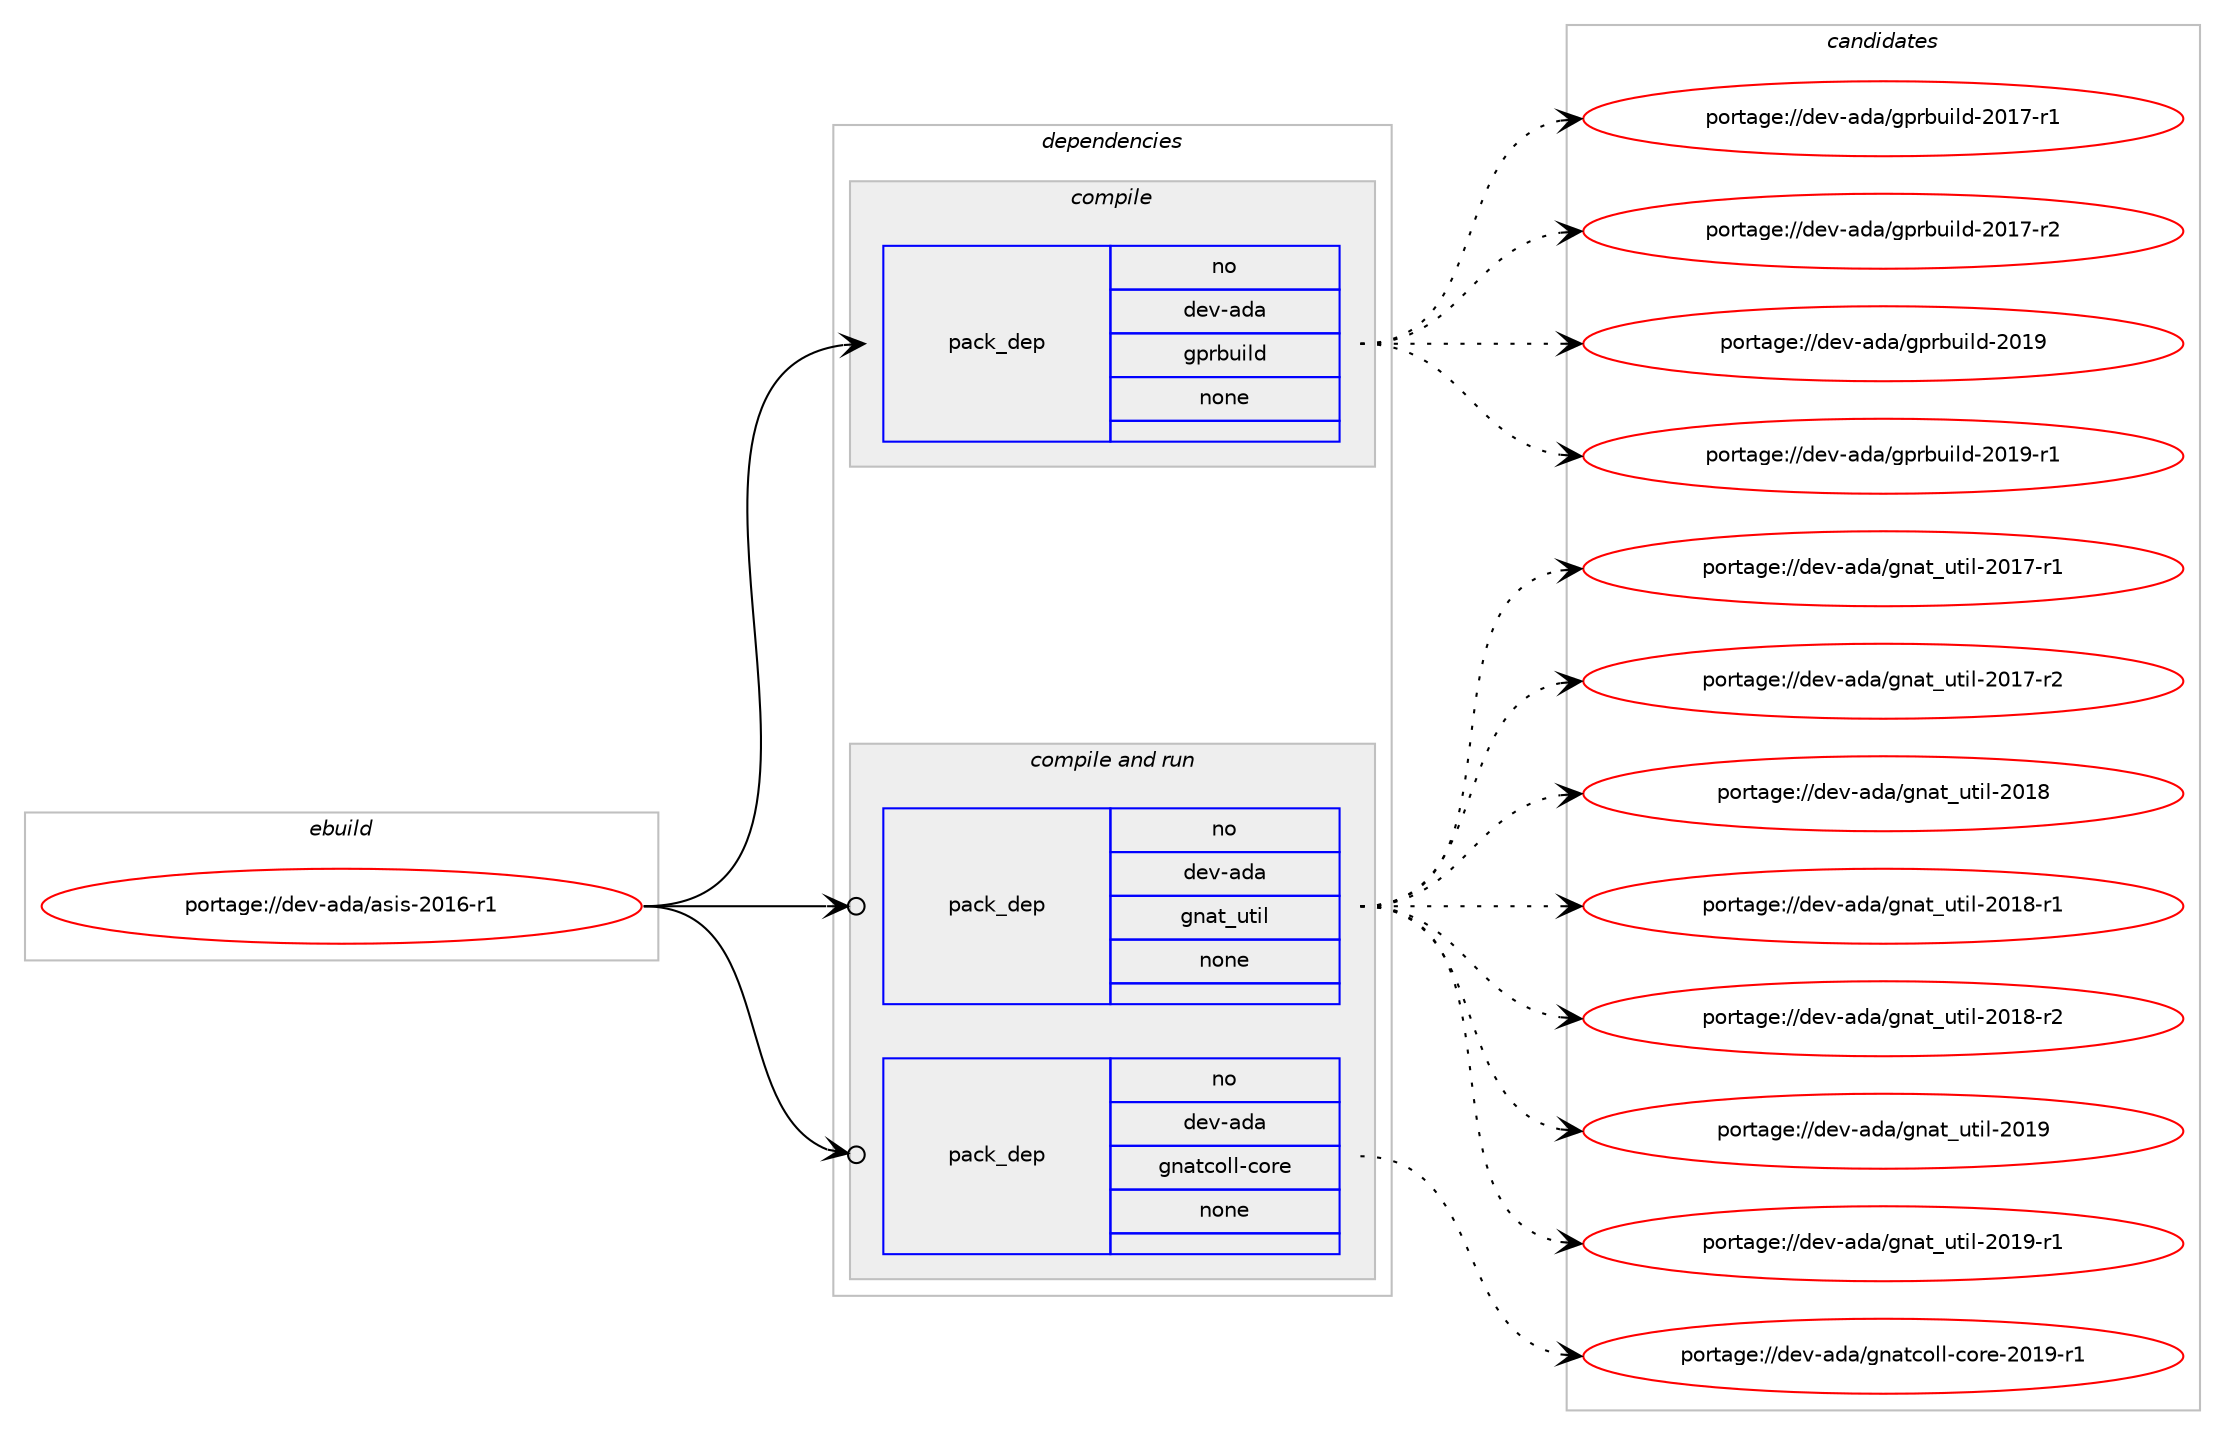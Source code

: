 digraph prolog {

# *************
# Graph options
# *************

newrank=true;
concentrate=true;
compound=true;
graph [rankdir=LR,fontname=Helvetica,fontsize=10,ranksep=1.5];#, ranksep=2.5, nodesep=0.2];
edge  [arrowhead=vee];
node  [fontname=Helvetica,fontsize=10];

# **********
# The ebuild
# **********

subgraph cluster_leftcol {
color=gray;
rank=same;
label=<<i>ebuild</i>>;
id [label="portage://dev-ada/asis-2016-r1", color=red, width=4, href="../dev-ada/asis-2016-r1.svg"];
}

# ****************
# The dependencies
# ****************

subgraph cluster_midcol {
color=gray;
label=<<i>dependencies</i>>;
subgraph cluster_compile {
fillcolor="#eeeeee";
style=filled;
label=<<i>compile</i>>;
subgraph pack38942 {
dependency51786 [label=<<TABLE BORDER="0" CELLBORDER="1" CELLSPACING="0" CELLPADDING="4" WIDTH="220"><TR><TD ROWSPAN="6" CELLPADDING="30">pack_dep</TD></TR><TR><TD WIDTH="110">no</TD></TR><TR><TD>dev-ada</TD></TR><TR><TD>gprbuild</TD></TR><TR><TD>none</TD></TR><TR><TD></TD></TR></TABLE>>, shape=none, color=blue];
}
id:e -> dependency51786:w [weight=20,style="solid",arrowhead="vee"];
}
subgraph cluster_compileandrun {
fillcolor="#eeeeee";
style=filled;
label=<<i>compile and run</i>>;
subgraph pack38943 {
dependency51787 [label=<<TABLE BORDER="0" CELLBORDER="1" CELLSPACING="0" CELLPADDING="4" WIDTH="220"><TR><TD ROWSPAN="6" CELLPADDING="30">pack_dep</TD></TR><TR><TD WIDTH="110">no</TD></TR><TR><TD>dev-ada</TD></TR><TR><TD>gnat_util</TD></TR><TR><TD>none</TD></TR><TR><TD></TD></TR></TABLE>>, shape=none, color=blue];
}
id:e -> dependency51787:w [weight=20,style="solid",arrowhead="odotvee"];
subgraph pack38944 {
dependency51788 [label=<<TABLE BORDER="0" CELLBORDER="1" CELLSPACING="0" CELLPADDING="4" WIDTH="220"><TR><TD ROWSPAN="6" CELLPADDING="30">pack_dep</TD></TR><TR><TD WIDTH="110">no</TD></TR><TR><TD>dev-ada</TD></TR><TR><TD>gnatcoll-core</TD></TR><TR><TD>none</TD></TR><TR><TD></TD></TR></TABLE>>, shape=none, color=blue];
}
id:e -> dependency51788:w [weight=20,style="solid",arrowhead="odotvee"];
}
subgraph cluster_run {
fillcolor="#eeeeee";
style=filled;
label=<<i>run</i>>;
}
}

# **************
# The candidates
# **************

subgraph cluster_choices {
rank=same;
color=gray;
label=<<i>candidates</i>>;

subgraph choice38942 {
color=black;
nodesep=1;
choiceportage100101118459710097471031121149811710510810045504849554511449 [label="portage://dev-ada/gprbuild-2017-r1", color=red, width=4,href="../dev-ada/gprbuild-2017-r1.svg"];
choiceportage100101118459710097471031121149811710510810045504849554511450 [label="portage://dev-ada/gprbuild-2017-r2", color=red, width=4,href="../dev-ada/gprbuild-2017-r2.svg"];
choiceportage10010111845971009747103112114981171051081004550484957 [label="portage://dev-ada/gprbuild-2019", color=red, width=4,href="../dev-ada/gprbuild-2019.svg"];
choiceportage100101118459710097471031121149811710510810045504849574511449 [label="portage://dev-ada/gprbuild-2019-r1", color=red, width=4,href="../dev-ada/gprbuild-2019-r1.svg"];
dependency51786:e -> choiceportage100101118459710097471031121149811710510810045504849554511449:w [style=dotted,weight="100"];
dependency51786:e -> choiceportage100101118459710097471031121149811710510810045504849554511450:w [style=dotted,weight="100"];
dependency51786:e -> choiceportage10010111845971009747103112114981171051081004550484957:w [style=dotted,weight="100"];
dependency51786:e -> choiceportage100101118459710097471031121149811710510810045504849574511449:w [style=dotted,weight="100"];
}
subgraph choice38943 {
color=black;
nodesep=1;
choiceportage10010111845971009747103110971169511711610510845504849554511449 [label="portage://dev-ada/gnat_util-2017-r1", color=red, width=4,href="../dev-ada/gnat_util-2017-r1.svg"];
choiceportage10010111845971009747103110971169511711610510845504849554511450 [label="portage://dev-ada/gnat_util-2017-r2", color=red, width=4,href="../dev-ada/gnat_util-2017-r2.svg"];
choiceportage1001011184597100974710311097116951171161051084550484956 [label="portage://dev-ada/gnat_util-2018", color=red, width=4,href="../dev-ada/gnat_util-2018.svg"];
choiceportage10010111845971009747103110971169511711610510845504849564511449 [label="portage://dev-ada/gnat_util-2018-r1", color=red, width=4,href="../dev-ada/gnat_util-2018-r1.svg"];
choiceportage10010111845971009747103110971169511711610510845504849564511450 [label="portage://dev-ada/gnat_util-2018-r2", color=red, width=4,href="../dev-ada/gnat_util-2018-r2.svg"];
choiceportage1001011184597100974710311097116951171161051084550484957 [label="portage://dev-ada/gnat_util-2019", color=red, width=4,href="../dev-ada/gnat_util-2019.svg"];
choiceportage10010111845971009747103110971169511711610510845504849574511449 [label="portage://dev-ada/gnat_util-2019-r1", color=red, width=4,href="../dev-ada/gnat_util-2019-r1.svg"];
dependency51787:e -> choiceportage10010111845971009747103110971169511711610510845504849554511449:w [style=dotted,weight="100"];
dependency51787:e -> choiceportage10010111845971009747103110971169511711610510845504849554511450:w [style=dotted,weight="100"];
dependency51787:e -> choiceportage1001011184597100974710311097116951171161051084550484956:w [style=dotted,weight="100"];
dependency51787:e -> choiceportage10010111845971009747103110971169511711610510845504849564511449:w [style=dotted,weight="100"];
dependency51787:e -> choiceportage10010111845971009747103110971169511711610510845504849564511450:w [style=dotted,weight="100"];
dependency51787:e -> choiceportage1001011184597100974710311097116951171161051084550484957:w [style=dotted,weight="100"];
dependency51787:e -> choiceportage10010111845971009747103110971169511711610510845504849574511449:w [style=dotted,weight="100"];
}
subgraph choice38944 {
color=black;
nodesep=1;
choiceportage100101118459710097471031109711699111108108459911111410145504849574511449 [label="portage://dev-ada/gnatcoll-core-2019-r1", color=red, width=4,href="../dev-ada/gnatcoll-core-2019-r1.svg"];
dependency51788:e -> choiceportage100101118459710097471031109711699111108108459911111410145504849574511449:w [style=dotted,weight="100"];
}
}

}
